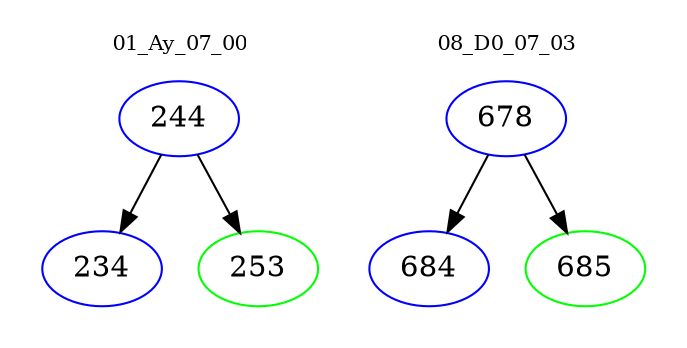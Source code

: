 digraph{
subgraph cluster_0 {
color = white
label = "01_Ay_07_00";
fontsize=10;
T0_244 [label="244", color="blue"]
T0_244 -> T0_234 [color="black"]
T0_234 [label="234", color="blue"]
T0_244 -> T0_253 [color="black"]
T0_253 [label="253", color="green"]
}
subgraph cluster_1 {
color = white
label = "08_D0_07_03";
fontsize=10;
T1_678 [label="678", color="blue"]
T1_678 -> T1_684 [color="black"]
T1_684 [label="684", color="blue"]
T1_678 -> T1_685 [color="black"]
T1_685 [label="685", color="green"]
}
}
